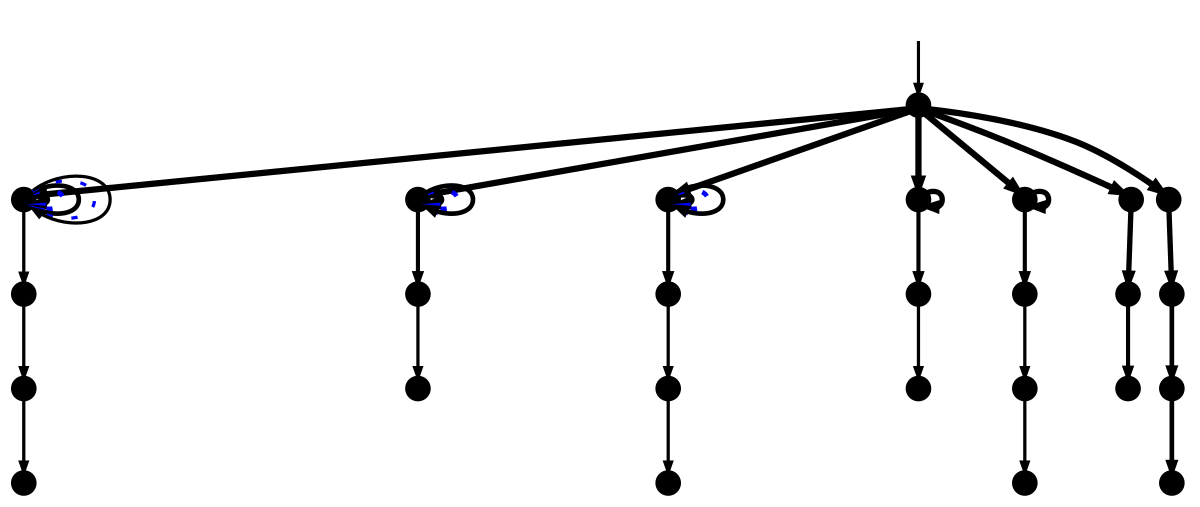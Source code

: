 digraph model {
  orientation = portrait;
  graph [ rankdir = "TB", ranksep="0.1", nodesep="0.05", size="8!" ];
  node [ fontname = "Helvetica", fontsize="6.0", shape="point", margin="0.01", height="0.1", width="0.5" ];
  edge [ fontname = "Helvetica", arrowsize=".3", arrowhead="normal", fontsize="6.0", margin="0.05" ];
None [shape=none, style=invis, width=0.1, height=0.1]
None->0
{rank = source; None}
0->1[penwidth="2.0043213737826426",label = "  "];1->1[penwidth="1.7075701760979363",label = "  "];1->1[style=dotted, color=blue,penwidth="1.4913616938342726",label = "  "];1->1[penwidth="1.4913616938342726",label = "  "];1->1[style=dotted, color=blue,penwidth="1.0413926851582251",label = "  "];1->1[penwidth="1.0413926851582251",label = "  "];1->2[penwidth="1.0413926851582251",label = "  "];2->3[penwidth="1.0413926851582251",label = "  "];3->4[penwidth="1.0413926851582251",label = "  "];0->5[penwidth="2.0043213737826426",label = "  "];5->5[penwidth="1.7075701760979363",label = "  "];5->5[style=dotted, color=blue,penwidth="1.4913616938342726",label = "  "];5->5[penwidth="1.4913616938342726",label = "  "];5->6[penwidth="1.3222192947339193",label = "  "];6->7[penwidth="1.0413926851582251",label = "  "];0->8[penwidth="2.0043213737826426",label = "  "];8->8[penwidth="1.7075701760979363",label = "  "];8->8[style=dotted, color=blue,penwidth="1.4913616938342726",label = "  "];8->8[penwidth="1.4913616938342726",label = "  "];8->9[penwidth="1.3222192947339193",label = "  "];9->10[penwidth="1.0413926851582251",label = "  "];10->11[penwidth="1.0413926851582251",label = "  "];0->12[penwidth="2.0043213737826426",label = "  "];12->12[penwidth="1.7075701760979363",label = "  "];12->13[penwidth="1.3222192947339193",label = "  "];13->14[penwidth="1.0413926851582251",label = "  "];0->15[penwidth="2.0043213737826426",label = "  "];15->15[penwidth="1.7075701760979363",label = "  "];15->16[penwidth="1.3222192947339193",label = "  "];16->17[penwidth="1.0413926851582251",label = "  "];17->18[penwidth="1.0413926851582251",label = "  "];0->19[penwidth="2.0043213737826426",label = "  "];19->20[penwidth="1.7075701760979363",label = "  "];20->21[penwidth="1.3222192947339193",label = "  "];0->22[penwidth="2.0043213737826426",label = "  "];22->23[penwidth="1.7075701760979363",label = "  "];23->24[penwidth="1.4913616938342726",label = "  "];24->25[penwidth="1.4913616938342726",label = "  "];}
